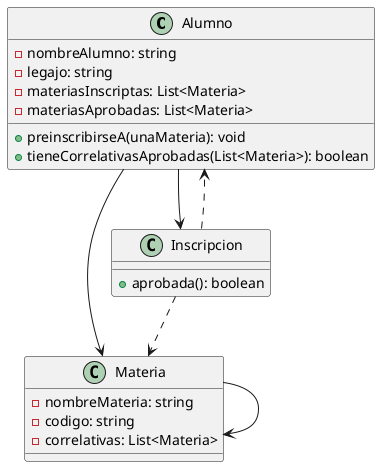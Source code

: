 @startuml

Class Alumno {
    -nombreAlumno: string
    -legajo: string
    -materiasInscriptas: List<Materia>
    -materiasAprobadas: List<Materia>

    +preinscribirseA(unaMateria): void
    +tieneCorrelativasAprobadas(List<Materia>): boolean
}

Class Materia {
    -nombreMateria: string
    -codigo: string
    -correlativas: List<Materia>
}

Class Inscripcion {
    +aprobada(): boolean
}

Inscripcion ..> Alumno
Inscripcion ..> Materia
Alumno --> Inscripcion
Alumno --> Materia
Materia --> Materia


@enduml